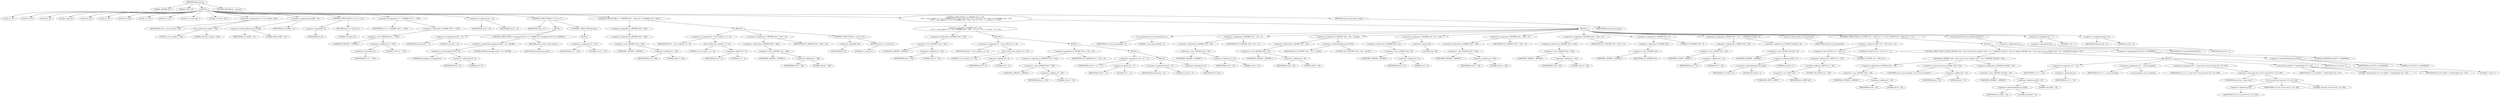 digraph tftp_connect {  
"1000112" [label = "(METHOD,tftp_connect)" ]
"1000113" [label = "(PARAM,_DWORD *a1)" ]
"1000114" [label = "(PARAM,_BYTE *a2)" ]
"1000115" [label = "(BLOCK,,)" ]
"1000116" [label = "(LOCAL,v4: int)" ]
"1000117" [label = "(LOCAL,v5: int)" ]
"1000118" [label = "(LOCAL,v6: int)" ]
"1000119" [label = "(LOCAL,result: int)" ]
"1000120" [label = "(LOCAL,v8: int)" ]
"1000121" [label = "(LOCAL,v9: int)" ]
"1000122" [label = "(LOCAL,v10: bool)" ]
"1000123" [label = "(LOCAL,v11: int)" ]
"1000124" [label = "(LOCAL,v12: int *)" ]
"1000125" [label = "(LOCAL,v13: const char *)" ]
"1000126" [label = "(LOCAL,v14: char [ 128 ])" ]
"1000127" [label = "(<operator>.assignment,v4 = Curl_ccalloc(1, 336))" ]
"1000128" [label = "(IDENTIFIER,v4,v4 = Curl_ccalloc(1, 336))" ]
"1000129" [label = "(Curl_ccalloc,Curl_ccalloc(1, 336))" ]
"1000130" [label = "(LITERAL,1,Curl_ccalloc(1, 336))" ]
"1000131" [label = "(LITERAL,336,Curl_ccalloc(1, 336))" ]
"1000132" [label = "(<operator>.assignment,a1[188] = v4)" ]
"1000133" [label = "(<operator>.indirectIndexAccess,a1[188])" ]
"1000134" [label = "(IDENTIFIER,a1,a1[188] = v4)" ]
"1000135" [label = "(LITERAL,188,a1[188] = v4)" ]
"1000136" [label = "(IDENTIFIER,v4,a1[188] = v4)" ]
"1000137" [label = "(CONTROL_STRUCTURE,if ( !v4 ),if ( !v4 ))" ]
"1000138" [label = "(<operator>.logicalNot,!v4)" ]
"1000139" [label = "(IDENTIFIER,v4,!v4)" ]
"1000140" [label = "(RETURN,return 27;,return 27;)" ]
"1000141" [label = "(LITERAL,27,return 27;)" ]
"1000142" [label = "(<operator>.assignment,v5 = *(_DWORD *)(*a1 + 1576))" ]
"1000143" [label = "(IDENTIFIER,v5,v5 = *(_DWORD *)(*a1 + 1576))" ]
"1000144" [label = "(<operator>.indirection,*(_DWORD *)(*a1 + 1576))" ]
"1000145" [label = "(<operator>.cast,(_DWORD *)(*a1 + 1576))" ]
"1000146" [label = "(UNKNOWN,_DWORD *,_DWORD *)" ]
"1000147" [label = "(<operator>.addition,*a1 + 1576)" ]
"1000148" [label = "(<operator>.indirection,*a1)" ]
"1000149" [label = "(IDENTIFIER,a1,*a1 + 1576)" ]
"1000150" [label = "(LITERAL,1576,*a1 + 1576)" ]
"1000151" [label = "(<operator>.assignment,v6 = v4)" ]
"1000152" [label = "(IDENTIFIER,v6,v6 = v4)" ]
"1000153" [label = "(IDENTIFIER,v4,v6 = v4)" ]
"1000154" [label = "(CONTROL_STRUCTURE,if ( v5 ),if ( v5 ))" ]
"1000155" [label = "(IDENTIFIER,v5,if ( v5 ))" ]
"1000156" [label = "(BLOCK,,)" ]
"1000157" [label = "(<operator>.assignment,result = 71)" ]
"1000158" [label = "(IDENTIFIER,result,result = 71)" ]
"1000159" [label = "(LITERAL,71,result = 71)" ]
"1000160" [label = "(CONTROL_STRUCTURE,if ( (unsigned int)(v5 - 8) > 0xFFB0 ),if ( (unsigned int)(v5 - 8) > 0xFFB0 ))" ]
"1000161" [label = "(<operator>.greaterThan,(unsigned int)(v5 - 8) > 0xFFB0)" ]
"1000162" [label = "(<operator>.cast,(unsigned int)(v5 - 8))" ]
"1000163" [label = "(UNKNOWN,unsigned int,unsigned int)" ]
"1000164" [label = "(<operator>.subtraction,v5 - 8)" ]
"1000165" [label = "(IDENTIFIER,v5,v5 - 8)" ]
"1000166" [label = "(LITERAL,8,v5 - 8)" ]
"1000167" [label = "(LITERAL,0xFFB0,(unsigned int)(v5 - 8) > 0xFFB0)" ]
"1000168" [label = "(RETURN,return result;,return result;)" ]
"1000169" [label = "(IDENTIFIER,result,return result;)" ]
"1000170" [label = "(CONTROL_STRUCTURE,else,else)" ]
"1000171" [label = "(BLOCK,,)" ]
"1000172" [label = "(<operator>.assignment,v5 = 512)" ]
"1000173" [label = "(IDENTIFIER,v5,v5 = 512)" ]
"1000174" [label = "(LITERAL,512,v5 = 512)" ]
"1000175" [label = "(CONTROL_STRUCTURE,if ( !*(_DWORD *)(v6 + 328) ),if ( !*(_DWORD *)(v6 + 328) ))" ]
"1000176" [label = "(<operator>.logicalNot,!*(_DWORD *)(v6 + 328))" ]
"1000177" [label = "(<operator>.indirection,*(_DWORD *)(v6 + 328))" ]
"1000178" [label = "(<operator>.cast,(_DWORD *)(v6 + 328))" ]
"1000179" [label = "(UNKNOWN,_DWORD *,_DWORD *)" ]
"1000180" [label = "(<operator>.addition,v6 + 328)" ]
"1000181" [label = "(IDENTIFIER,v6,v6 + 328)" ]
"1000182" [label = "(LITERAL,328,v6 + 328)" ]
"1000183" [label = "(BLOCK,,)" ]
"1000184" [label = "(<operator>.assignment,v8 = Curl_ccalloc(1, v5 + 4))" ]
"1000185" [label = "(IDENTIFIER,v8,v8 = Curl_ccalloc(1, v5 + 4))" ]
"1000186" [label = "(Curl_ccalloc,Curl_ccalloc(1, v5 + 4))" ]
"1000187" [label = "(LITERAL,1,Curl_ccalloc(1, v5 + 4))" ]
"1000188" [label = "(<operator>.addition,v5 + 4)" ]
"1000189" [label = "(IDENTIFIER,v5,v5 + 4)" ]
"1000190" [label = "(LITERAL,4,v5 + 4)" ]
"1000191" [label = "(<operator>.assignment,*(_DWORD *)(v6 + 328) = v8)" ]
"1000192" [label = "(<operator>.indirection,*(_DWORD *)(v6 + 328))" ]
"1000193" [label = "(<operator>.cast,(_DWORD *)(v6 + 328))" ]
"1000194" [label = "(UNKNOWN,_DWORD *,_DWORD *)" ]
"1000195" [label = "(<operator>.addition,v6 + 328)" ]
"1000196" [label = "(IDENTIFIER,v6,v6 + 328)" ]
"1000197" [label = "(LITERAL,328,v6 + 328)" ]
"1000198" [label = "(IDENTIFIER,v8,*(_DWORD *)(v6 + 328) = v8)" ]
"1000199" [label = "(CONTROL_STRUCTURE,if ( !v8 ),if ( !v8 ))" ]
"1000200" [label = "(<operator>.logicalNot,!v8)" ]
"1000201" [label = "(IDENTIFIER,v8,!v8)" ]
"1000202" [label = "(RETURN,return 27;,return 27;)" ]
"1000203" [label = "(LITERAL,27,return 27;)" ]
"1000204" [label = "(CONTROL_STRUCTURE,if ( *(_DWORD *)(v6 + 332)\n    || (v9 = Curl_ccalloc(1, v5 + 4), *(_DWORD *)(v6 + 332) = v9, v10 = v9 == 0, result = 27, !v10) ),if ( *(_DWORD *)(v6 + 332)\n    || (v9 = Curl_ccalloc(1, v5 + 4), *(_DWORD *)(v6 + 332) = v9, v10 = v9 == 0, result = 27, !v10) ))" ]
"1000205" [label = "(<operator>.logicalOr,*(_DWORD *)(v6 + 332)\n    || (v9 = Curl_ccalloc(1, v5 + 4), *(_DWORD *)(v6 + 332) = v9, v10 = v9 == 0, result = 27, !v10))" ]
"1000206" [label = "(<operator>.indirection,*(_DWORD *)(v6 + 332))" ]
"1000207" [label = "(<operator>.cast,(_DWORD *)(v6 + 332))" ]
"1000208" [label = "(UNKNOWN,_DWORD *,_DWORD *)" ]
"1000209" [label = "(<operator>.addition,v6 + 332)" ]
"1000210" [label = "(IDENTIFIER,v6,v6 + 332)" ]
"1000211" [label = "(LITERAL,332,v6 + 332)" ]
"1000212" [label = "(BLOCK,,)" ]
"1000213" [label = "(<operator>.assignment,v9 = Curl_ccalloc(1, v5 + 4))" ]
"1000214" [label = "(IDENTIFIER,v9,v9 = Curl_ccalloc(1, v5 + 4))" ]
"1000215" [label = "(Curl_ccalloc,Curl_ccalloc(1, v5 + 4))" ]
"1000216" [label = "(LITERAL,1,Curl_ccalloc(1, v5 + 4))" ]
"1000217" [label = "(<operator>.addition,v5 + 4)" ]
"1000218" [label = "(IDENTIFIER,v5,v5 + 4)" ]
"1000219" [label = "(LITERAL,4,v5 + 4)" ]
"1000220" [label = "(BLOCK,,)" ]
"1000221" [label = "(<operator>.assignment,*(_DWORD *)(v6 + 332) = v9)" ]
"1000222" [label = "(<operator>.indirection,*(_DWORD *)(v6 + 332))" ]
"1000223" [label = "(<operator>.cast,(_DWORD *)(v6 + 332))" ]
"1000224" [label = "(UNKNOWN,_DWORD *,_DWORD *)" ]
"1000225" [label = "(<operator>.addition,v6 + 332)" ]
"1000226" [label = "(IDENTIFIER,v6,v6 + 332)" ]
"1000227" [label = "(LITERAL,332,v6 + 332)" ]
"1000228" [label = "(IDENTIFIER,v9,*(_DWORD *)(v6 + 332) = v9)" ]
"1000229" [label = "(BLOCK,,)" ]
"1000230" [label = "(<operator>.assignment,v10 = v9 == 0)" ]
"1000231" [label = "(IDENTIFIER,v10,v10 = v9 == 0)" ]
"1000232" [label = "(<operator>.equals,v9 == 0)" ]
"1000233" [label = "(IDENTIFIER,v9,v9 == 0)" ]
"1000234" [label = "(LITERAL,0,v9 == 0)" ]
"1000235" [label = "(BLOCK,,)" ]
"1000236" [label = "(<operator>.assignment,result = 27)" ]
"1000237" [label = "(IDENTIFIER,result,result = 27)" ]
"1000238" [label = "(LITERAL,27,result = 27)" ]
"1000239" [label = "(<operator>.logicalNot,!v10)" ]
"1000240" [label = "(IDENTIFIER,v10,!v10)" ]
"1000241" [label = "(BLOCK,,)" ]
"1000242" [label = "(Curl_conncontrol,Curl_conncontrol(a1, 1))" ]
"1000243" [label = "(IDENTIFIER,a1,Curl_conncontrol(a1, 1))" ]
"1000244" [label = "(LITERAL,1,Curl_conncontrol(a1, 1))" ]
"1000245" [label = "(<operator>.assignment,*(_DWORD *)(v6 + 16) = a1)" ]
"1000246" [label = "(<operator>.indirection,*(_DWORD *)(v6 + 16))" ]
"1000247" [label = "(<operator>.cast,(_DWORD *)(v6 + 16))" ]
"1000248" [label = "(UNKNOWN,_DWORD *,_DWORD *)" ]
"1000249" [label = "(<operator>.addition,v6 + 16)" ]
"1000250" [label = "(IDENTIFIER,v6,v6 + 16)" ]
"1000251" [label = "(LITERAL,16,v6 + 16)" ]
"1000252" [label = "(IDENTIFIER,a1,*(_DWORD *)(v6 + 16) = a1)" ]
"1000253" [label = "(<operator>.assignment,*(_DWORD *)(v6 + 20) = a1[105])" ]
"1000254" [label = "(<operator>.indirection,*(_DWORD *)(v6 + 20))" ]
"1000255" [label = "(<operator>.cast,(_DWORD *)(v6 + 20))" ]
"1000256" [label = "(UNKNOWN,_DWORD *,_DWORD *)" ]
"1000257" [label = "(<operator>.addition,v6 + 20)" ]
"1000258" [label = "(IDENTIFIER,v6,v6 + 20)" ]
"1000259" [label = "(LITERAL,20,v6 + 20)" ]
"1000260" [label = "(<operator>.indirectIndexAccess,a1[105])" ]
"1000261" [label = "(IDENTIFIER,a1,*(_DWORD *)(v6 + 20) = a1[105])" ]
"1000262" [label = "(LITERAL,105,*(_DWORD *)(v6 + 20) = a1[105])" ]
"1000263" [label = "(<operator>.assignment,*(_DWORD *)(v6 + 8) = -100)" ]
"1000264" [label = "(<operator>.indirection,*(_DWORD *)(v6 + 8))" ]
"1000265" [label = "(<operator>.cast,(_DWORD *)(v6 + 8))" ]
"1000266" [label = "(UNKNOWN,_DWORD *,_DWORD *)" ]
"1000267" [label = "(<operator>.addition,v6 + 8)" ]
"1000268" [label = "(IDENTIFIER,v6,v6 + 8)" ]
"1000269" [label = "(LITERAL,8,v6 + 8)" ]
"1000270" [label = "(<operator>.minus,-100)" ]
"1000271" [label = "(LITERAL,100,-100)" ]
"1000272" [label = "(<operator>.assignment,*(_DWORD *)(v6 + 320) = v5)" ]
"1000273" [label = "(<operator>.indirection,*(_DWORD *)(v6 + 320))" ]
"1000274" [label = "(<operator>.cast,(_DWORD *)(v6 + 320))" ]
"1000275" [label = "(UNKNOWN,_DWORD *,_DWORD *)" ]
"1000276" [label = "(<operator>.addition,v6 + 320)" ]
"1000277" [label = "(IDENTIFIER,v6,v6 + 320)" ]
"1000278" [label = "(LITERAL,320,v6 + 320)" ]
"1000279" [label = "(IDENTIFIER,v5,*(_DWORD *)(v6 + 320) = v5)" ]
"1000280" [label = "(<operator>.assignment,*(_DWORD *)(v6 + 324) = v5)" ]
"1000281" [label = "(<operator>.indirection,*(_DWORD *)(v6 + 324))" ]
"1000282" [label = "(<operator>.cast,(_DWORD *)(v6 + 324))" ]
"1000283" [label = "(UNKNOWN,_DWORD *,_DWORD *)" ]
"1000284" [label = "(<operator>.addition,v6 + 324)" ]
"1000285" [label = "(IDENTIFIER,v6,v6 + 324)" ]
"1000286" [label = "(LITERAL,324,v6 + 324)" ]
"1000287" [label = "(IDENTIFIER,v5,*(_DWORD *)(v6 + 324) = v5)" ]
"1000288" [label = "(<operator>.assignment,*(_DWORD *)v6 = 0)" ]
"1000289" [label = "(<operator>.indirection,*(_DWORD *)v6)" ]
"1000290" [label = "(<operator>.cast,(_DWORD *)v6)" ]
"1000291" [label = "(UNKNOWN,_DWORD *,_DWORD *)" ]
"1000292" [label = "(IDENTIFIER,v6,(_DWORD *)v6)" ]
"1000293" [label = "(LITERAL,0,*(_DWORD *)v6 = 0)" ]
"1000294" [label = "(<operator>.assignment,*(_WORD *)(v6 + 52) = *(_DWORD *)(a1[20] + 4))" ]
"1000295" [label = "(<operator>.indirection,*(_WORD *)(v6 + 52))" ]
"1000296" [label = "(<operator>.cast,(_WORD *)(v6 + 52))" ]
"1000297" [label = "(UNKNOWN,_WORD *,_WORD *)" ]
"1000298" [label = "(<operator>.addition,v6 + 52)" ]
"1000299" [label = "(IDENTIFIER,v6,v6 + 52)" ]
"1000300" [label = "(LITERAL,52,v6 + 52)" ]
"1000301" [label = "(<operator>.indirection,*(_DWORD *)(a1[20] + 4))" ]
"1000302" [label = "(<operator>.cast,(_DWORD *)(a1[20] + 4))" ]
"1000303" [label = "(UNKNOWN,_DWORD *,_DWORD *)" ]
"1000304" [label = "(<operator>.addition,a1[20] + 4)" ]
"1000305" [label = "(<operator>.indirectIndexAccess,a1[20])" ]
"1000306" [label = "(IDENTIFIER,a1,a1[20] + 4)" ]
"1000307" [label = "(LITERAL,20,a1[20] + 4)" ]
"1000308" [label = "(LITERAL,4,a1[20] + 4)" ]
"1000309" [label = "(tftp_set_timeouts,tftp_set_timeouts(v6))" ]
"1000310" [label = "(IDENTIFIER,v6,tftp_set_timeouts(v6))" ]
"1000311" [label = "(CONTROL_STRUCTURE,if ( (*((_BYTE *)a1 + 591) & 2) == 0 ),if ( (*((_BYTE *)a1 + 591) & 2) == 0 ))" ]
"1000312" [label = "(<operator>.equals,(*((_BYTE *)a1 + 591) & 2) == 0)" ]
"1000313" [label = "(<operator>.and,*((_BYTE *)a1 + 591) & 2)" ]
"1000314" [label = "(<operator>.indirection,*((_BYTE *)a1 + 591))" ]
"1000315" [label = "(<operator>.addition,(_BYTE *)a1 + 591)" ]
"1000316" [label = "(<operator>.cast,(_BYTE *)a1)" ]
"1000317" [label = "(UNKNOWN,_BYTE *,_BYTE *)" ]
"1000318" [label = "(IDENTIFIER,a1,(_BYTE *)a1)" ]
"1000319" [label = "(LITERAL,591,(_BYTE *)a1 + 591)" ]
"1000320" [label = "(LITERAL,2,*((_BYTE *)a1 + 591) & 2)" ]
"1000321" [label = "(LITERAL,0,(*((_BYTE *)a1 + 591) & 2) == 0)" ]
"1000322" [label = "(BLOCK,,)" ]
"1000323" [label = "(CONTROL_STRUCTURE,if ( bind(*(_DWORD *)(v6 + 20), (const struct sockaddr *)(v6 + 52), *(_DWORD *)(a1[20] + 16)) ),if ( bind(*(_DWORD *)(v6 + 20), (const struct sockaddr *)(v6 + 52), *(_DWORD *)(a1[20] + 16)) ))" ]
"1000324" [label = "(bind,bind(*(_DWORD *)(v6 + 20), (const struct sockaddr *)(v6 + 52), *(_DWORD *)(a1[20] + 16)))" ]
"1000325" [label = "(<operator>.indirection,*(_DWORD *)(v6 + 20))" ]
"1000326" [label = "(<operator>.cast,(_DWORD *)(v6 + 20))" ]
"1000327" [label = "(UNKNOWN,_DWORD *,_DWORD *)" ]
"1000328" [label = "(<operator>.addition,v6 + 20)" ]
"1000329" [label = "(IDENTIFIER,v6,v6 + 20)" ]
"1000330" [label = "(LITERAL,20,v6 + 20)" ]
"1000331" [label = "(<operator>.cast,(const struct sockaddr *)(v6 + 52))" ]
"1000332" [label = "(UNKNOWN,const struct sockaddr *,const struct sockaddr *)" ]
"1000333" [label = "(<operator>.addition,v6 + 52)" ]
"1000334" [label = "(IDENTIFIER,v6,v6 + 52)" ]
"1000335" [label = "(LITERAL,52,v6 + 52)" ]
"1000336" [label = "(<operator>.indirection,*(_DWORD *)(a1[20] + 16))" ]
"1000337" [label = "(<operator>.cast,(_DWORD *)(a1[20] + 16))" ]
"1000338" [label = "(UNKNOWN,_DWORD *,_DWORD *)" ]
"1000339" [label = "(<operator>.addition,a1[20] + 16)" ]
"1000340" [label = "(<operator>.indirectIndexAccess,a1[20])" ]
"1000341" [label = "(IDENTIFIER,a1,a1[20] + 16)" ]
"1000342" [label = "(LITERAL,20,a1[20] + 16)" ]
"1000343" [label = "(LITERAL,16,a1[20] + 16)" ]
"1000344" [label = "(BLOCK,,)" ]
"1000345" [label = "(<operator>.assignment,v11 = *a1)" ]
"1000346" [label = "(IDENTIFIER,v11,v11 = *a1)" ]
"1000347" [label = "(<operator>.indirection,*a1)" ]
"1000348" [label = "(IDENTIFIER,a1,v11 = *a1)" ]
"1000349" [label = "(<operator>.assignment,v12 = _errno_location())" ]
"1000350" [label = "(IDENTIFIER,v12,v12 = _errno_location())" ]
"1000351" [label = "(_errno_location,_errno_location())" ]
"1000352" [label = "(<operator>.assignment,v13 = (const char *)Curl_strerror(*v12, v14, 128))" ]
"1000353" [label = "(IDENTIFIER,v13,v13 = (const char *)Curl_strerror(*v12, v14, 128))" ]
"1000354" [label = "(<operator>.cast,(const char *)Curl_strerror(*v12, v14, 128))" ]
"1000355" [label = "(UNKNOWN,const char *,const char *)" ]
"1000356" [label = "(Curl_strerror,Curl_strerror(*v12, v14, 128))" ]
"1000357" [label = "(<operator>.indirection,*v12)" ]
"1000358" [label = "(IDENTIFIER,v12,Curl_strerror(*v12, v14, 128))" ]
"1000359" [label = "(IDENTIFIER,v14,Curl_strerror(*v12, v14, 128))" ]
"1000360" [label = "(LITERAL,128,Curl_strerror(*v12, v14, 128))" ]
"1000361" [label = "(Curl_failf,Curl_failf(v11, \"bind() failed; %s\", v13))" ]
"1000362" [label = "(IDENTIFIER,v11,Curl_failf(v11, \"bind() failed; %s\", v13))" ]
"1000363" [label = "(LITERAL,\"bind() failed; %s\",Curl_failf(v11, \"bind() failed; %s\", v13))" ]
"1000364" [label = "(IDENTIFIER,v13,Curl_failf(v11, \"bind() failed; %s\", v13))" ]
"1000365" [label = "(RETURN,return 7;,return 7;)" ]
"1000366" [label = "(LITERAL,7,return 7;)" ]
"1000367" [label = "(<operators>.assignmentOr,a1[147] |= 0x2000000u)" ]
"1000368" [label = "(<operator>.indirectIndexAccess,a1[147])" ]
"1000369" [label = "(IDENTIFIER,a1,a1[147] |= 0x2000000u)" ]
"1000370" [label = "(LITERAL,147,a1[147] |= 0x2000000u)" ]
"1000371" [label = "(LITERAL,0x2000000u,a1[147] |= 0x2000000u)" ]
"1000372" [label = "(Curl_pgrsStartNow,Curl_pgrsStartNow(*a1))" ]
"1000373" [label = "(<operator>.indirection,*a1)" ]
"1000374" [label = "(IDENTIFIER,a1,Curl_pgrsStartNow(*a1))" ]
"1000375" [label = "(<operator>.assignment,*a2 = 1)" ]
"1000376" [label = "(<operator>.indirection,*a2)" ]
"1000377" [label = "(IDENTIFIER,a2,*a2 = 1)" ]
"1000378" [label = "(LITERAL,1,*a2 = 1)" ]
"1000379" [label = "(<operator>.assignment,result = 0)" ]
"1000380" [label = "(IDENTIFIER,result,result = 0)" ]
"1000381" [label = "(LITERAL,0,result = 0)" ]
"1000382" [label = "(RETURN,return result;,return result;)" ]
"1000383" [label = "(IDENTIFIER,result,return result;)" ]
"1000384" [label = "(METHOD_RETURN,int __fastcall)" ]
  "1000112" -> "1000113" 
  "1000112" -> "1000114" 
  "1000112" -> "1000115" 
  "1000112" -> "1000384" 
  "1000115" -> "1000116" 
  "1000115" -> "1000117" 
  "1000115" -> "1000118" 
  "1000115" -> "1000119" 
  "1000115" -> "1000120" 
  "1000115" -> "1000121" 
  "1000115" -> "1000122" 
  "1000115" -> "1000123" 
  "1000115" -> "1000124" 
  "1000115" -> "1000125" 
  "1000115" -> "1000126" 
  "1000115" -> "1000127" 
  "1000115" -> "1000132" 
  "1000115" -> "1000137" 
  "1000115" -> "1000142" 
  "1000115" -> "1000151" 
  "1000115" -> "1000154" 
  "1000115" -> "1000175" 
  "1000115" -> "1000204" 
  "1000115" -> "1000382" 
  "1000127" -> "1000128" 
  "1000127" -> "1000129" 
  "1000129" -> "1000130" 
  "1000129" -> "1000131" 
  "1000132" -> "1000133" 
  "1000132" -> "1000136" 
  "1000133" -> "1000134" 
  "1000133" -> "1000135" 
  "1000137" -> "1000138" 
  "1000137" -> "1000140" 
  "1000138" -> "1000139" 
  "1000140" -> "1000141" 
  "1000142" -> "1000143" 
  "1000142" -> "1000144" 
  "1000144" -> "1000145" 
  "1000145" -> "1000146" 
  "1000145" -> "1000147" 
  "1000147" -> "1000148" 
  "1000147" -> "1000150" 
  "1000148" -> "1000149" 
  "1000151" -> "1000152" 
  "1000151" -> "1000153" 
  "1000154" -> "1000155" 
  "1000154" -> "1000156" 
  "1000154" -> "1000170" 
  "1000156" -> "1000157" 
  "1000156" -> "1000160" 
  "1000157" -> "1000158" 
  "1000157" -> "1000159" 
  "1000160" -> "1000161" 
  "1000160" -> "1000168" 
  "1000161" -> "1000162" 
  "1000161" -> "1000167" 
  "1000162" -> "1000163" 
  "1000162" -> "1000164" 
  "1000164" -> "1000165" 
  "1000164" -> "1000166" 
  "1000168" -> "1000169" 
  "1000170" -> "1000171" 
  "1000171" -> "1000172" 
  "1000172" -> "1000173" 
  "1000172" -> "1000174" 
  "1000175" -> "1000176" 
  "1000175" -> "1000183" 
  "1000176" -> "1000177" 
  "1000177" -> "1000178" 
  "1000178" -> "1000179" 
  "1000178" -> "1000180" 
  "1000180" -> "1000181" 
  "1000180" -> "1000182" 
  "1000183" -> "1000184" 
  "1000183" -> "1000191" 
  "1000183" -> "1000199" 
  "1000184" -> "1000185" 
  "1000184" -> "1000186" 
  "1000186" -> "1000187" 
  "1000186" -> "1000188" 
  "1000188" -> "1000189" 
  "1000188" -> "1000190" 
  "1000191" -> "1000192" 
  "1000191" -> "1000198" 
  "1000192" -> "1000193" 
  "1000193" -> "1000194" 
  "1000193" -> "1000195" 
  "1000195" -> "1000196" 
  "1000195" -> "1000197" 
  "1000199" -> "1000200" 
  "1000199" -> "1000202" 
  "1000200" -> "1000201" 
  "1000202" -> "1000203" 
  "1000204" -> "1000205" 
  "1000204" -> "1000241" 
  "1000205" -> "1000206" 
  "1000205" -> "1000212" 
  "1000206" -> "1000207" 
  "1000207" -> "1000208" 
  "1000207" -> "1000209" 
  "1000209" -> "1000210" 
  "1000209" -> "1000211" 
  "1000212" -> "1000213" 
  "1000212" -> "1000220" 
  "1000213" -> "1000214" 
  "1000213" -> "1000215" 
  "1000215" -> "1000216" 
  "1000215" -> "1000217" 
  "1000217" -> "1000218" 
  "1000217" -> "1000219" 
  "1000220" -> "1000221" 
  "1000220" -> "1000229" 
  "1000221" -> "1000222" 
  "1000221" -> "1000228" 
  "1000222" -> "1000223" 
  "1000223" -> "1000224" 
  "1000223" -> "1000225" 
  "1000225" -> "1000226" 
  "1000225" -> "1000227" 
  "1000229" -> "1000230" 
  "1000229" -> "1000235" 
  "1000230" -> "1000231" 
  "1000230" -> "1000232" 
  "1000232" -> "1000233" 
  "1000232" -> "1000234" 
  "1000235" -> "1000236" 
  "1000235" -> "1000239" 
  "1000236" -> "1000237" 
  "1000236" -> "1000238" 
  "1000239" -> "1000240" 
  "1000241" -> "1000242" 
  "1000241" -> "1000245" 
  "1000241" -> "1000253" 
  "1000241" -> "1000263" 
  "1000241" -> "1000272" 
  "1000241" -> "1000280" 
  "1000241" -> "1000288" 
  "1000241" -> "1000294" 
  "1000241" -> "1000309" 
  "1000241" -> "1000311" 
  "1000241" -> "1000372" 
  "1000241" -> "1000375" 
  "1000241" -> "1000379" 
  "1000242" -> "1000243" 
  "1000242" -> "1000244" 
  "1000245" -> "1000246" 
  "1000245" -> "1000252" 
  "1000246" -> "1000247" 
  "1000247" -> "1000248" 
  "1000247" -> "1000249" 
  "1000249" -> "1000250" 
  "1000249" -> "1000251" 
  "1000253" -> "1000254" 
  "1000253" -> "1000260" 
  "1000254" -> "1000255" 
  "1000255" -> "1000256" 
  "1000255" -> "1000257" 
  "1000257" -> "1000258" 
  "1000257" -> "1000259" 
  "1000260" -> "1000261" 
  "1000260" -> "1000262" 
  "1000263" -> "1000264" 
  "1000263" -> "1000270" 
  "1000264" -> "1000265" 
  "1000265" -> "1000266" 
  "1000265" -> "1000267" 
  "1000267" -> "1000268" 
  "1000267" -> "1000269" 
  "1000270" -> "1000271" 
  "1000272" -> "1000273" 
  "1000272" -> "1000279" 
  "1000273" -> "1000274" 
  "1000274" -> "1000275" 
  "1000274" -> "1000276" 
  "1000276" -> "1000277" 
  "1000276" -> "1000278" 
  "1000280" -> "1000281" 
  "1000280" -> "1000287" 
  "1000281" -> "1000282" 
  "1000282" -> "1000283" 
  "1000282" -> "1000284" 
  "1000284" -> "1000285" 
  "1000284" -> "1000286" 
  "1000288" -> "1000289" 
  "1000288" -> "1000293" 
  "1000289" -> "1000290" 
  "1000290" -> "1000291" 
  "1000290" -> "1000292" 
  "1000294" -> "1000295" 
  "1000294" -> "1000301" 
  "1000295" -> "1000296" 
  "1000296" -> "1000297" 
  "1000296" -> "1000298" 
  "1000298" -> "1000299" 
  "1000298" -> "1000300" 
  "1000301" -> "1000302" 
  "1000302" -> "1000303" 
  "1000302" -> "1000304" 
  "1000304" -> "1000305" 
  "1000304" -> "1000308" 
  "1000305" -> "1000306" 
  "1000305" -> "1000307" 
  "1000309" -> "1000310" 
  "1000311" -> "1000312" 
  "1000311" -> "1000322" 
  "1000312" -> "1000313" 
  "1000312" -> "1000321" 
  "1000313" -> "1000314" 
  "1000313" -> "1000320" 
  "1000314" -> "1000315" 
  "1000315" -> "1000316" 
  "1000315" -> "1000319" 
  "1000316" -> "1000317" 
  "1000316" -> "1000318" 
  "1000322" -> "1000323" 
  "1000322" -> "1000367" 
  "1000323" -> "1000324" 
  "1000323" -> "1000344" 
  "1000324" -> "1000325" 
  "1000324" -> "1000331" 
  "1000324" -> "1000336" 
  "1000325" -> "1000326" 
  "1000326" -> "1000327" 
  "1000326" -> "1000328" 
  "1000328" -> "1000329" 
  "1000328" -> "1000330" 
  "1000331" -> "1000332" 
  "1000331" -> "1000333" 
  "1000333" -> "1000334" 
  "1000333" -> "1000335" 
  "1000336" -> "1000337" 
  "1000337" -> "1000338" 
  "1000337" -> "1000339" 
  "1000339" -> "1000340" 
  "1000339" -> "1000343" 
  "1000340" -> "1000341" 
  "1000340" -> "1000342" 
  "1000344" -> "1000345" 
  "1000344" -> "1000349" 
  "1000344" -> "1000352" 
  "1000344" -> "1000361" 
  "1000344" -> "1000365" 
  "1000345" -> "1000346" 
  "1000345" -> "1000347" 
  "1000347" -> "1000348" 
  "1000349" -> "1000350" 
  "1000349" -> "1000351" 
  "1000352" -> "1000353" 
  "1000352" -> "1000354" 
  "1000354" -> "1000355" 
  "1000354" -> "1000356" 
  "1000356" -> "1000357" 
  "1000356" -> "1000359" 
  "1000356" -> "1000360" 
  "1000357" -> "1000358" 
  "1000361" -> "1000362" 
  "1000361" -> "1000363" 
  "1000361" -> "1000364" 
  "1000365" -> "1000366" 
  "1000367" -> "1000368" 
  "1000367" -> "1000371" 
  "1000368" -> "1000369" 
  "1000368" -> "1000370" 
  "1000372" -> "1000373" 
  "1000373" -> "1000374" 
  "1000375" -> "1000376" 
  "1000375" -> "1000378" 
  "1000376" -> "1000377" 
  "1000379" -> "1000380" 
  "1000379" -> "1000381" 
  "1000382" -> "1000383" 
}
